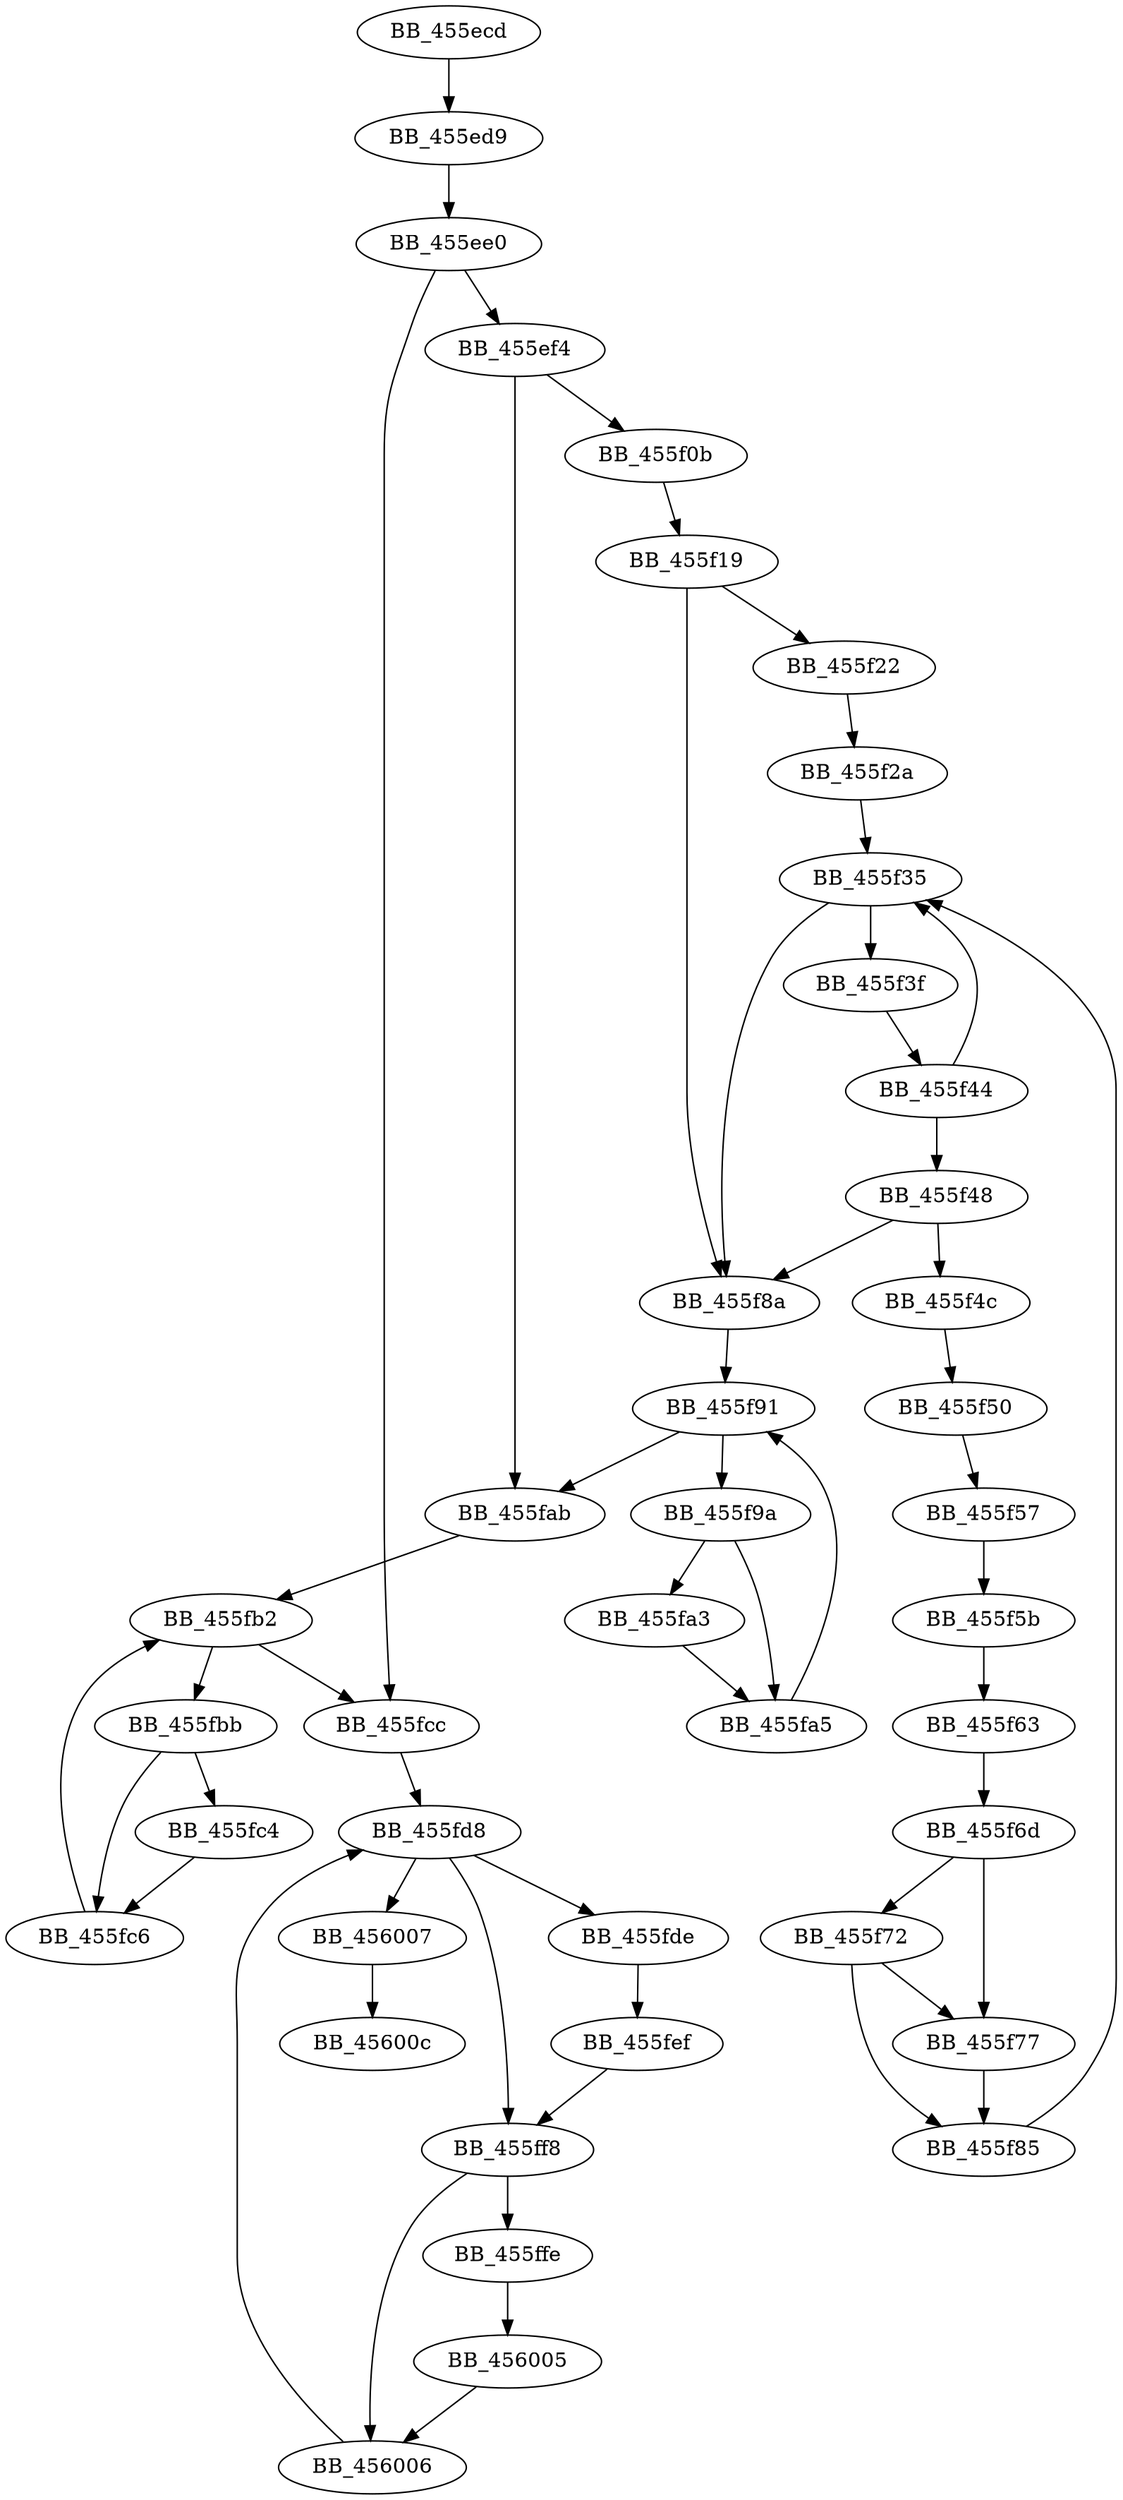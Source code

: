 DiGraph sub_455ECD{
BB_455ecd->BB_455ed9
BB_455ed9->BB_455ee0
BB_455ee0->BB_455ef4
BB_455ee0->BB_455fcc
BB_455ef4->BB_455f0b
BB_455ef4->BB_455fab
BB_455f0b->BB_455f19
BB_455f19->BB_455f22
BB_455f19->BB_455f8a
BB_455f22->BB_455f2a
BB_455f2a->BB_455f35
BB_455f35->BB_455f3f
BB_455f35->BB_455f8a
BB_455f3f->BB_455f44
BB_455f44->BB_455f35
BB_455f44->BB_455f48
BB_455f48->BB_455f4c
BB_455f48->BB_455f8a
BB_455f4c->BB_455f50
BB_455f50->BB_455f57
BB_455f57->BB_455f5b
BB_455f5b->BB_455f63
BB_455f63->BB_455f6d
BB_455f6d->BB_455f72
BB_455f6d->BB_455f77
BB_455f72->BB_455f77
BB_455f72->BB_455f85
BB_455f77->BB_455f85
BB_455f85->BB_455f35
BB_455f8a->BB_455f91
BB_455f91->BB_455f9a
BB_455f91->BB_455fab
BB_455f9a->BB_455fa3
BB_455f9a->BB_455fa5
BB_455fa3->BB_455fa5
BB_455fa5->BB_455f91
BB_455fab->BB_455fb2
BB_455fb2->BB_455fbb
BB_455fb2->BB_455fcc
BB_455fbb->BB_455fc4
BB_455fbb->BB_455fc6
BB_455fc4->BB_455fc6
BB_455fc6->BB_455fb2
BB_455fcc->BB_455fd8
BB_455fd8->BB_455fde
BB_455fd8->BB_455ff8
BB_455fd8->BB_456007
BB_455fde->BB_455fef
BB_455fef->BB_455ff8
BB_455ff8->BB_455ffe
BB_455ff8->BB_456006
BB_455ffe->BB_456005
BB_456005->BB_456006
BB_456006->BB_455fd8
BB_456007->BB_45600c
}
